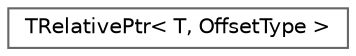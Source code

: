 digraph "Graphical Class Hierarchy"
{
 // INTERACTIVE_SVG=YES
 // LATEX_PDF_SIZE
  bgcolor="transparent";
  edge [fontname=Helvetica,fontsize=10,labelfontname=Helvetica,labelfontsize=10];
  node [fontname=Helvetica,fontsize=10,shape=box,height=0.2,width=0.4];
  rankdir="LR";
  Node0 [id="Node000000",label="TRelativePtr\< T, OffsetType \>",height=0.2,width=0.4,color="grey40", fillcolor="white", style="filled",URL="$dc/de3/structTRelativePtr.html",tooltip=" "];
}
